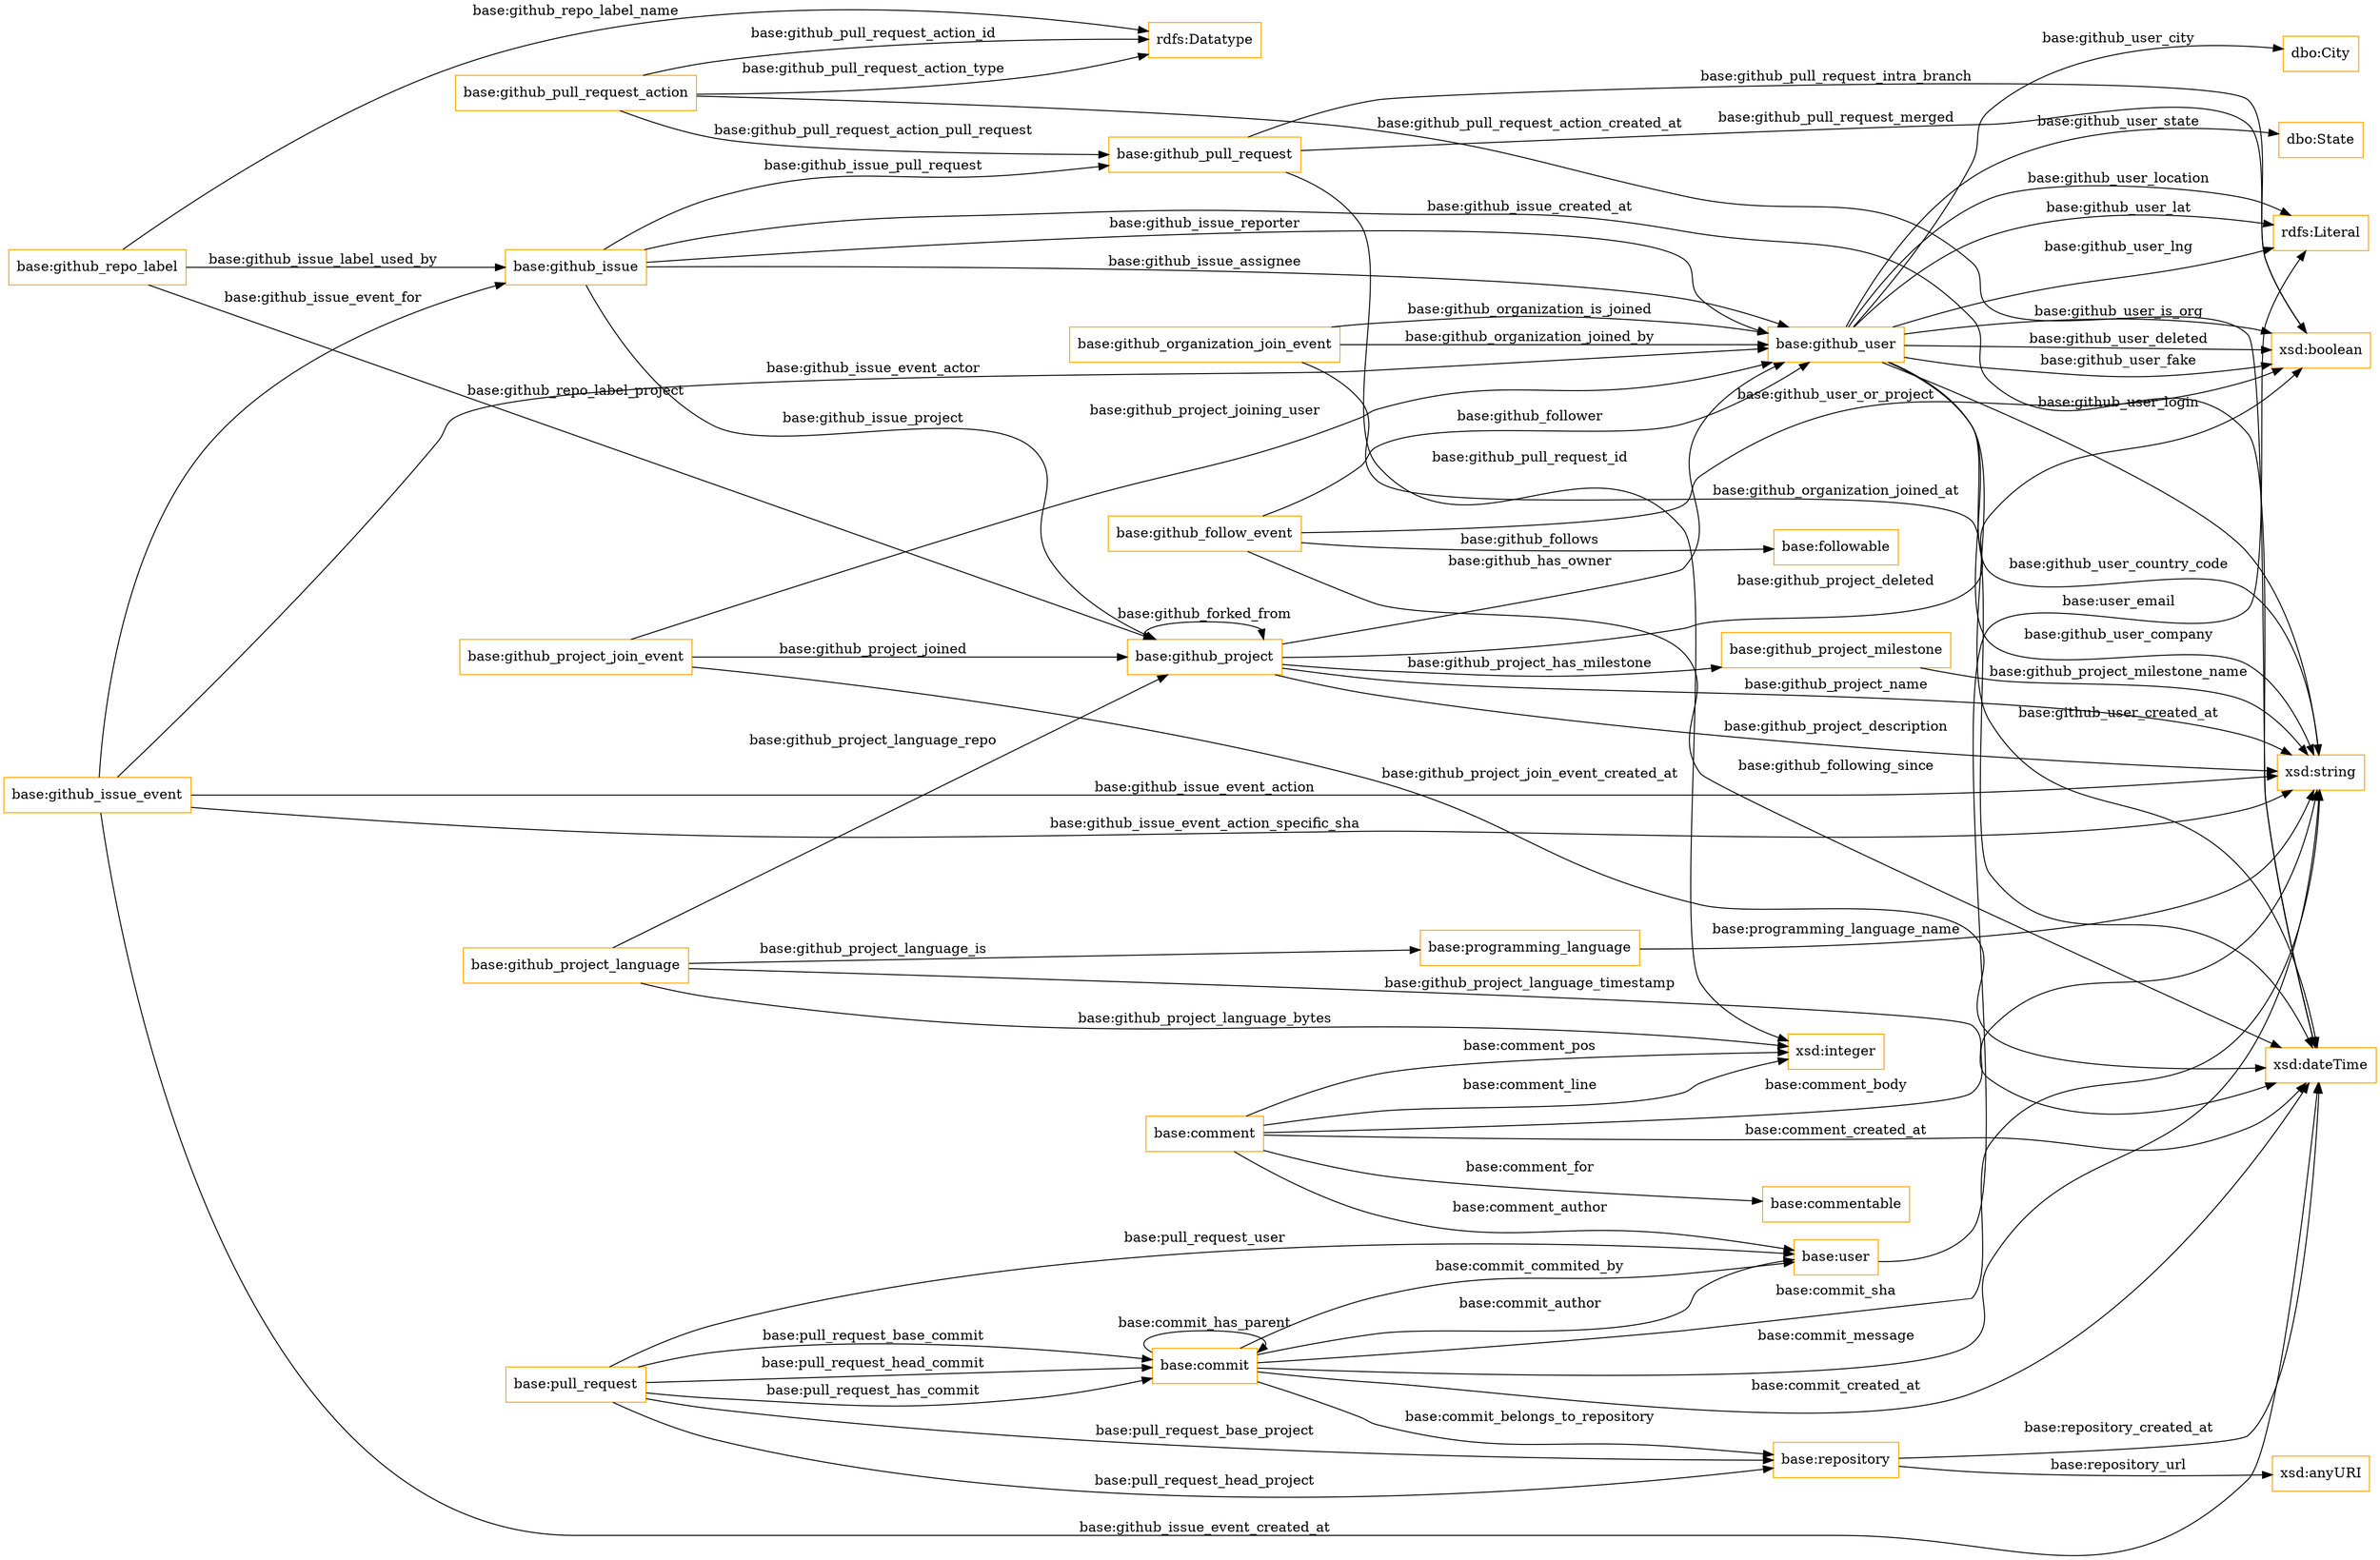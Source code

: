 digraph ar2dtool_diagram { 
rankdir=LR;
size="1501"
node [shape = rectangle, color="orange"]; "base:github_user" "base:user" "base:github_pull_request_action" "base:github_issue" "base:commit" "base:github_organization_join_event" "base:comment" "base:github_repo_label" "base:github_follow_event" "base:github_project_join_event" "base:github_project" "base:programming_language" "base:github_issue_event" "base:commentable" "rdfs:Datatype" "base:github_project_language" "base:pull_request" "base:github_pull_request" "base:followable" "base:repository" "base:github_project_milestone" ; /*classes style*/
	"base:github_pull_request" -> "xsd:boolean" [ label = "base:github_pull_request_intra_branch" ];
	"base:comment" -> "xsd:dateTime" [ label = "base:comment_created_at" ];
	"base:commit" -> "xsd:string" [ label = "base:commit_message" ];
	"base:commit" -> "xsd:dateTime" [ label = "base:commit_created_at" ];
	"base:github_follow_event" -> "xsd:dateTime" [ label = "base:github_following_since" ];
	"base:comment" -> "xsd:string" [ label = "base:comment_body" ];
	"base:github_user" -> "xsd:string" [ label = "base:github_user_login" ];
	"base:github_repo_label" -> "base:github_project" [ label = "base:github_repo_label_project" ];
	"base:github_pull_request" -> "xsd:integer" [ label = "base:github_pull_request_id" ];
	"base:pull_request" -> "base:commit" [ label = "base:pull_request_head_commit" ];
	"base:github_project" -> "xsd:string" [ label = "base:github_project_name" ];
	"base:repository" -> "xsd:anyURI" [ label = "base:repository_url" ];
	"base:github_organization_join_event" -> "base:github_user" [ label = "base:github_organization_is_joined" ];
	"base:commit" -> "base:repository" [ label = "base:commit_belongs_to_repository" ];
	"base:github_repo_label" -> "rdfs:Datatype" [ label = "base:github_repo_label_name" ];
	"base:github_issue" -> "base:github_user" [ label = "base:github_issue_reporter" ];
	"base:github_project" -> "base:github_project" [ label = "base:github_forked_from" ];
	"base:pull_request" -> "base:repository" [ label = "base:pull_request_base_project" ];
	"base:comment" -> "base:user" [ label = "base:comment_author" ];
	"base:github_project_milestone" -> "xsd:string" [ label = "base:github_project_milestone_name" ];
	"base:github_organization_join_event" -> "base:github_user" [ label = "base:github_organization_joined_by" ];
	"base:github_issue" -> "base:github_project" [ label = "base:github_issue_project" ];
	"base:github_pull_request" -> "xsd:boolean" [ label = "base:github_pull_request_merged" ];
	"base:comment" -> "xsd:integer" [ label = "base:comment_pos" ];
	"base:github_user" -> "xsd:boolean" [ label = "base:github_user_deleted" ];
	"base:github_project_join_event" -> "base:github_project" [ label = "base:github_project_joined" ];
	"base:github_project" -> "xsd:string" [ label = "base:github_project_description" ];
	"base:github_issue_event" -> "base:github_issue" [ label = "base:github_issue_event_for" ];
	"base:pull_request" -> "base:commit" [ label = "base:pull_request_has_commit" ];
	"base:github_user" -> "rdfs:Literal" [ label = "base:github_user_lat" ];
	"base:programming_language" -> "xsd:string" [ label = "base:programming_language_name" ];
	"base:github_organization_join_event" -> "xsd:dateTime" [ label = "base:github_organization_joined_at" ];
	"base:comment" -> "base:commentable" [ label = "base:comment_for" ];
	"base:github_user" -> "xsd:string" [ label = "base:github_user_country_code" ];
	"base:github_issue_event" -> "xsd:string" [ label = "base:github_issue_event_action_specific_sha" ];
	"base:github_pull_request_action" -> "rdfs:Datatype" [ label = "base:github_pull_request_action_type" ];
	"base:pull_request" -> "base:repository" [ label = "base:pull_request_head_project" ];
	"base:github_user" -> "rdfs:Literal" [ label = "base:github_user_lng" ];
	"base:github_project_join_event" -> "base:github_user" [ label = "base:github_project_joining_user" ];
	"base:github_issue" -> "base:github_user" [ label = "base:github_issue_assignee" ];
	"base:pull_request" -> "base:user" [ label = "base:pull_request_user" ];
	"base:github_project_language" -> "base:github_project" [ label = "base:github_project_language_repo" ];
	"base:repository" -> "xsd:dateTime" [ label = "base:repository_created_at" ];
	"base:github_user" -> "rdfs:Literal" [ label = "base:github_user_location" ];
	"base:comment" -> "xsd:integer" [ label = "base:comment_line" ];
	"base:user" -> "rdfs:Literal" [ label = "base:user_email" ];
	"base:github_project_language" -> "xsd:dateTime" [ label = "base:github_project_language_timestamp" ];
	"base:github_project" -> "base:github_project_milestone" [ label = "base:github_project_has_milestone" ];
	"base:github_project" -> "base:github_user" [ label = "base:github_has_owner" ];
	"base:github_issue" -> "base:github_pull_request" [ label = "base:github_issue_pull_request" ];
	"base:github_pull_request_action" -> "rdfs:Datatype" [ label = "base:github_pull_request_action_id" ];
	"base:github_issue_event" -> "base:github_user" [ label = "base:github_issue_event_actor" ];
	"base:github_follow_event" -> "base:followable" [ label = "base:github_follows" ];
	"base:github_user" -> "dbo:City" [ label = "base:github_user_city" ];
	"base:github_user" -> "dbo:State" [ label = "base:github_user_state" ];
	"base:github_follow_event" -> "xsd:boolean" [ label = "base:github_user_or_project" ];
	"base:github_pull_request_action" -> "xsd:dateTime" [ label = "base:github_pull_request_action_created_at" ];
	"base:commit" -> "xsd:string" [ label = "base:commit_sha" ];
	"base:commit" -> "base:user" [ label = "base:commit_author" ];
	"base:github_project" -> "xsd:boolean" [ label = "base:github_project_deleted" ];
	"base:github_issue_event" -> "xsd:string" [ label = "base:github_issue_event_action" ];
	"base:github_user" -> "xsd:boolean" [ label = "base:github_user_fake" ];
	"base:github_project_language" -> "xsd:integer" [ label = "base:github_project_language_bytes" ];
	"base:commit" -> "base:user" [ label = "base:commit_commited_by" ];
	"base:github_user" -> "xsd:dateTime" [ label = "base:github_user_created_at" ];
	"base:github_user" -> "xsd:boolean" [ label = "base:github_user_is_org" ];
	"base:github_pull_request_action" -> "base:github_pull_request" [ label = "base:github_pull_request_action_pull_request" ];
	"base:github_project_language" -> "base:programming_language" [ label = "base:github_project_language_is" ];
	"base:pull_request" -> "base:commit" [ label = "base:pull_request_base_commit" ];
	"base:github_project_join_event" -> "xsd:dateTime" [ label = "base:github_project_join_event_created_at" ];
	"base:github_user" -> "xsd:string" [ label = "base:github_user_company" ];
	"base:github_follow_event" -> "base:github_user" [ label = "base:github_follower" ];
	"base:github_issue_event" -> "xsd:dateTime" [ label = "base:github_issue_event_created_at" ];
	"base:commit" -> "base:commit" [ label = "base:commit_has_parent" ];
	"base:github_repo_label" -> "base:github_issue" [ label = "base:github_issue_label_used_by" ];
	"base:github_issue" -> "xsd:dateTime" [ label = "base:github_issue_created_at" ];

}
